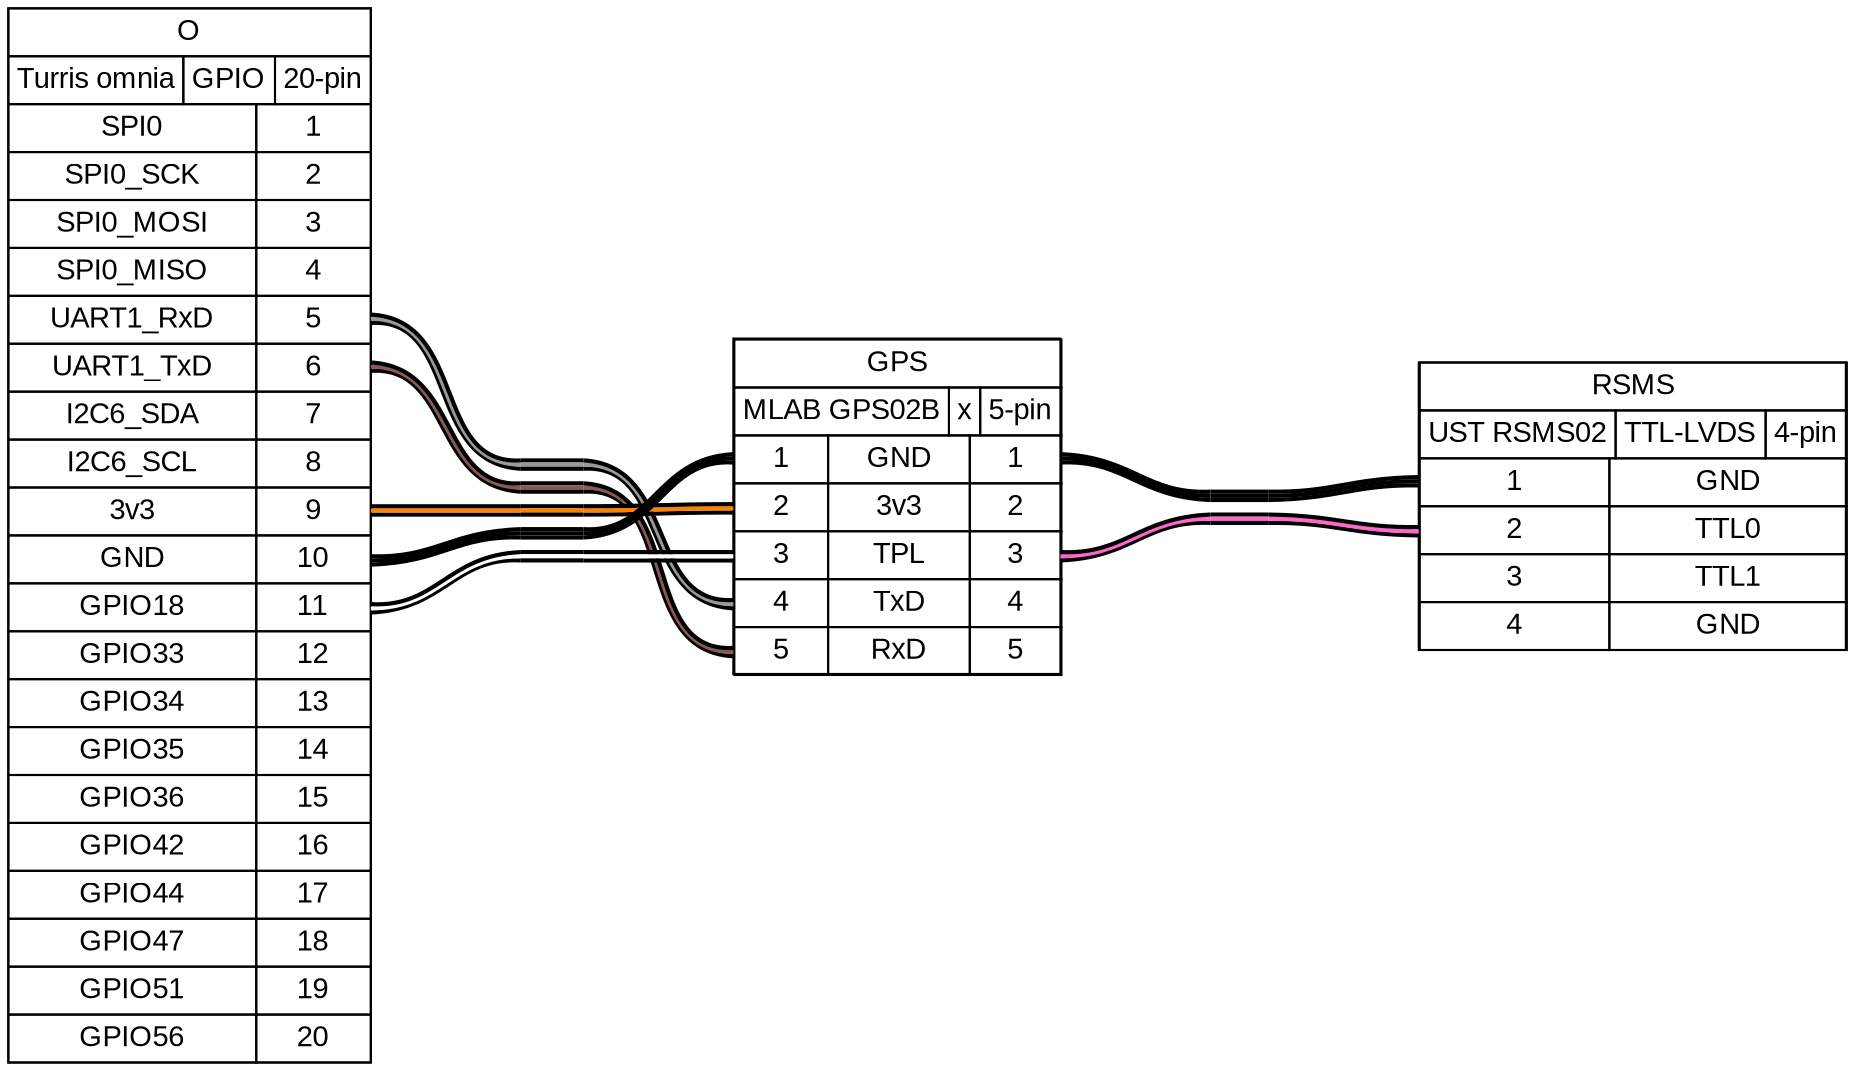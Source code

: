 graph {
// Graph generated by WireViz 0.3.2
// https://github.com/formatc1702/WireViz
	graph [bgcolor="#FFFFFF" fontname=arial nodesep=0.33 rankdir=LR ranksep=1]
	node [fillcolor="#FFFFFF" fontname=arial height=0 margin=0 shape=none style=filled width=0]
	edge [fontname=arial style=bold]
	O [label=<
<table border="0" cellspacing="0" cellpadding="0">
 <tr><td>
  <table border="0" cellspacing="0" cellpadding="3" cellborder="1"><tr>
   <td balign="left">O</td>
  </tr></table>
 </td></tr>
 <tr><td>
  <table border="0" cellspacing="0" cellpadding="3" cellborder="1"><tr>
   <td balign="left">Turris omnia</td>
   <td balign="left">GPIO</td>
   <td balign="left">20-pin</td>
  </tr></table>
 </td></tr>
 <tr><td>
  <table border="0" cellspacing="0" cellpadding="3" cellborder="1">
   <tr>
    <td>SPI0</td>
    <td port="p1r">1</td>
   </tr>
   <tr>
    <td>SPI0_SCK</td>
    <td port="p2r">2</td>
   </tr>
   <tr>
    <td>SPI0_MOSI</td>
    <td port="p3r">3</td>
   </tr>
   <tr>
    <td>SPI0_MISO</td>
    <td port="p4r">4</td>
   </tr>
   <tr>
    <td>UART1_RxD</td>
    <td port="p5r">5</td>
   </tr>
   <tr>
    <td>UART1_TxD</td>
    <td port="p6r">6</td>
   </tr>
   <tr>
    <td>I2C6_SDA</td>
    <td port="p7r">7</td>
   </tr>
   <tr>
    <td>I2C6_SCL</td>
    <td port="p8r">8</td>
   </tr>
   <tr>
    <td>3v3</td>
    <td port="p9r">9</td>
   </tr>
   <tr>
    <td>GND</td>
    <td port="p10r">10</td>
   </tr>
   <tr>
    <td>GPIO18</td>
    <td port="p11r">11</td>
   </tr>
   <tr>
    <td>GPIO33</td>
    <td port="p12r">12</td>
   </tr>
   <tr>
    <td>GPIO34</td>
    <td port="p13r">13</td>
   </tr>
   <tr>
    <td>GPIO35</td>
    <td port="p14r">14</td>
   </tr>
   <tr>
    <td>GPIO36</td>
    <td port="p15r">15</td>
   </tr>
   <tr>
    <td>GPIO42</td>
    <td port="p16r">16</td>
   </tr>
   <tr>
    <td>GPIO44</td>
    <td port="p17r">17</td>
   </tr>
   <tr>
    <td>GPIO47</td>
    <td port="p18r">18</td>
   </tr>
   <tr>
    <td>GPIO51</td>
    <td port="p19r">19</td>
   </tr>
   <tr>
    <td>GPIO56</td>
    <td port="p20r">20</td>
   </tr>
  </table>
 </td></tr>
</table>
> fillcolor="#FFFFFF" shape=box style=filled]
	GPS [label=<
<table border="0" cellspacing="0" cellpadding="0">
 <tr><td>
  <table border="0" cellspacing="0" cellpadding="3" cellborder="1"><tr>
   <td balign="left">GPS</td>
  </tr></table>
 </td></tr>
 <tr><td>
  <table border="0" cellspacing="0" cellpadding="3" cellborder="1"><tr>
   <td balign="left">MLAB GPS02B</td>
   <td balign="left">x</td>
   <td balign="left">5-pin</td>
  </tr></table>
 </td></tr>
 <tr><td>
  <table border="0" cellspacing="0" cellpadding="3" cellborder="1">
   <tr>
    <td port="p1l">1</td>
    <td>GND</td>
    <td port="p1r">1</td>
   </tr>
   <tr>
    <td port="p2l">2</td>
    <td>3v3</td>
    <td port="p2r">2</td>
   </tr>
   <tr>
    <td port="p3l">3</td>
    <td>TPL</td>
    <td port="p3r">3</td>
   </tr>
   <tr>
    <td port="p4l">4</td>
    <td>TxD</td>
    <td port="p4r">4</td>
   </tr>
   <tr>
    <td port="p5l">5</td>
    <td>RxD</td>
    <td port="p5r">5</td>
   </tr>
  </table>
 </td></tr>
</table>
> fillcolor="#FFFFFF" shape=box style=filled]
	RSMS [label=<
<table border="0" cellspacing="0" cellpadding="0">
 <tr><td>
  <table border="0" cellspacing="0" cellpadding="3" cellborder="1"><tr>
   <td balign="left">RSMS</td>
  </tr></table>
 </td></tr>
 <tr><td>
  <table border="0" cellspacing="0" cellpadding="3" cellborder="1"><tr>
   <td balign="left">UST RSMS02</td>
   <td balign="left">TTL-LVDS</td>
   <td balign="left">4-pin</td>
  </tr></table>
 </td></tr>
 <tr><td>
  <table border="0" cellspacing="0" cellpadding="3" cellborder="1">
   <tr>
    <td port="p1l">1</td>
    <td>GND</td>
   </tr>
   <tr>
    <td port="p2l">2</td>
    <td>TTL0</td>
   </tr>
   <tr>
    <td port="p3l">3</td>
    <td>TTL1</td>
   </tr>
   <tr>
    <td port="p4l">4</td>
    <td>GND</td>
   </tr>
  </table>
 </td></tr>
</table>
> fillcolor="#FFFFFF" shape=box style=filled]
	edge [color="#000000:#999999:#000000"]
	O:p5r:e -- MW_1:w1:w
	MW_1:w1:e -- GPS:p4l:w
	edge [color="#000000:#895956:#000000"]
	O:p6r:e -- MW_1:w2:w
	MW_1:w2:e -- GPS:p5l:w
	edge [color="#000000:#ff8000:#000000"]
	O:p9r:e -- MW_1:w3:w
	MW_1:w3:e -- GPS:p2l:w
	edge [color="#000000:#000000:#000000"]
	O:p10r:e -- MW_1:w4:w
	MW_1:w4:e -- GPS:p1l:w
	edge [color="#000000:#ffffff:#000000"]
	O:p11r:e -- MW_1:w5:w
	MW_1:w5:e -- GPS:p3l:w
	MW_1 [label=<
<table border="0" cellspacing="0" cellpadding="0">
 <tr><td>
  <table border="0" cellspacing="0" cellborder="0">
   <tr><td>&nbsp;</td></tr>
   <tr>
    <td>O:5:UART1_RxD</td>
    <td>
     1:GY
    </td>
    <td>GPS:4:TxD</td>
   </tr>
   <tr>
    <td colspan="3" border="0" cellspacing="0" cellpadding="0" port="w1" height="6">
     <table cellspacing="0" cellborder="0" border="0">
      <tr><td colspan="3" cellpadding="0" height="2" bgcolor="#000000" border="0"></td></tr>
      <tr><td colspan="3" cellpadding="0" height="2" bgcolor="#999999" border="0"></td></tr>
      <tr><td colspan="3" cellpadding="0" height="2" bgcolor="#000000" border="0"></td></tr>
     </table>
    </td>
   </tr>
   <tr>
    <td>O:6:UART1_TxD</td>
    <td>
     2:BN
    </td>
    <td>GPS:5:RxD</td>
   </tr>
   <tr>
    <td colspan="3" border="0" cellspacing="0" cellpadding="0" port="w2" height="6">
     <table cellspacing="0" cellborder="0" border="0">
      <tr><td colspan="3" cellpadding="0" height="2" bgcolor="#000000" border="0"></td></tr>
      <tr><td colspan="3" cellpadding="0" height="2" bgcolor="#895956" border="0"></td></tr>
      <tr><td colspan="3" cellpadding="0" height="2" bgcolor="#000000" border="0"></td></tr>
     </table>
    </td>
   </tr>
   <tr>
    <td>O:9:3v3</td>
    <td>
     3:OG
    </td>
    <td>GPS:2:3v3</td>
   </tr>
   <tr>
    <td colspan="3" border="0" cellspacing="0" cellpadding="0" port="w3" height="6">
     <table cellspacing="0" cellborder="0" border="0">
      <tr><td colspan="3" cellpadding="0" height="2" bgcolor="#000000" border="0"></td></tr>
      <tr><td colspan="3" cellpadding="0" height="2" bgcolor="#ff8000" border="0"></td></tr>
      <tr><td colspan="3" cellpadding="0" height="2" bgcolor="#000000" border="0"></td></tr>
     </table>
    </td>
   </tr>
   <tr>
    <td>O:10:GND</td>
    <td>
     4:BK
    </td>
    <td>GPS:1:GND</td>
   </tr>
   <tr>
    <td colspan="3" border="0" cellspacing="0" cellpadding="0" port="w4" height="6">
     <table cellspacing="0" cellborder="0" border="0">
      <tr><td colspan="3" cellpadding="0" height="2" bgcolor="#000000" border="0"></td></tr>
      <tr><td colspan="3" cellpadding="0" height="2" bgcolor="#000000" border="0"></td></tr>
      <tr><td colspan="3" cellpadding="0" height="2" bgcolor="#000000" border="0"></td></tr>
     </table>
    </td>
   </tr>
   <tr>
    <td>O:11:GPIO18</td>
    <td>
     5:WH
    </td>
    <td>GPS:3:TPL</td>
   </tr>
   <tr>
    <td colspan="3" border="0" cellspacing="0" cellpadding="0" port="w5" height="6">
     <table cellspacing="0" cellborder="0" border="0">
      <tr><td colspan="3" cellpadding="0" height="2" bgcolor="#000000" border="0"></td></tr>
      <tr><td colspan="3" cellpadding="0" height="2" bgcolor="#ffffff" border="0"></td></tr>
      <tr><td colspan="3" cellpadding="0" height="2" bgcolor="#000000" border="0"></td></tr>
     </table>
    </td>
   </tr>
   <tr><td>&nbsp;</td></tr>
  </table>
 </td></tr>
</table>
> fillcolor="#FFFFFF" shape=none style=filled fontsize=0.1 fontcolor=white]
	edge [color="#000000:#000000:#000000"]
	GPS:p1r:e -- MW_2:w1:w
	MW_2:w1:e -- RSMS:p1l:w
	edge [color="#000000:#ff66cc:#000000"]
	GPS:p3r:e -- MW_2:w2:w
	MW_2:w2:e -- RSMS:p2l:w
	MW_2 [label=<
<table border="0" cellspacing="0" cellpadding="0">
 <tr><td>
  <table border="0" cellspacing="0" cellborder="0">
   <tr><td>&nbsp;</td></tr>
   <tr>
    <td>GPS:1:GND</td>
    <td>
     1:BK
    </td>
    <td>RSMS:1:GND</td>
   </tr>
   <tr>
    <td colspan="3" border="0" cellspacing="0" cellpadding="0" port="w1" height="6">
     <table cellspacing="0" cellborder="0" border="0">
      <tr><td colspan="3" cellpadding="0" height="2" bgcolor="#000000" border="0"></td></tr>
      <tr><td colspan="3" cellpadding="0" height="2" bgcolor="#000000" border="0"></td></tr>
      <tr><td colspan="3" cellpadding="0" height="2" bgcolor="#000000" border="0"></td></tr>
     </table>
    </td>
   </tr>
   <tr>
    <td>GPS:3:TPL</td>
    <td>
     2:PK
    </td>
    <td>RSMS:2:TTL0</td>
   </tr>
   <tr>
    <td colspan="3" border="0" cellspacing="0" cellpadding="0" port="w2" height="6">
     <table cellspacing="0" cellborder="0" border="0">
      <tr><td colspan="3" cellpadding="0" height="2" bgcolor="#000000" border="0"></td></tr>
      <tr><td colspan="3" cellpadding="0" height="2" bgcolor="#ff66cc" border="0"></td></tr>
      <tr><td colspan="3" cellpadding="0" height="2" bgcolor="#000000" border="0"></td></tr>
     </table>
    </td>
   </tr>
   <tr><td>&nbsp;</td></tr>
  </table>
 </td></tr>
</table>
> fillcolor="#FFFFFF" shape=none style=filled fontsize=0.1 fontcolor=white]
}
